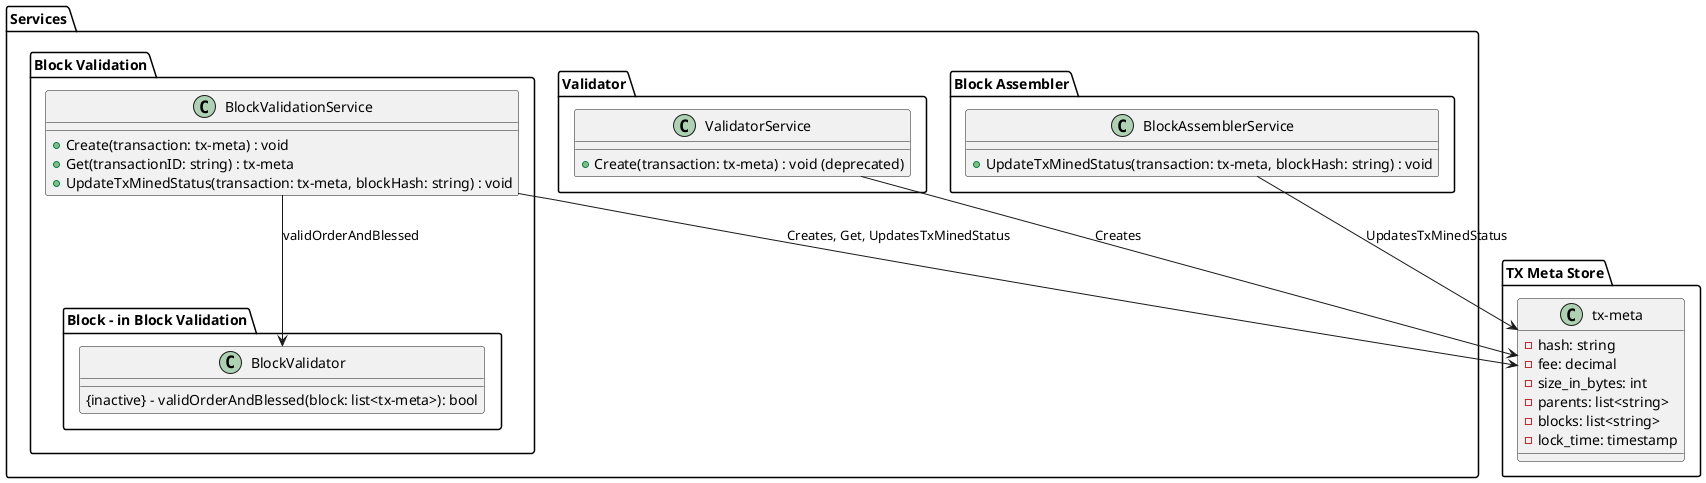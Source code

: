 @startuml

package "TX Meta Store" {
    class "tx-meta" {
        - hash: string
        - fee: decimal
        - size_in_bytes: int
        - parents: list<string>
        - blocks: list<string>
        - lock_time: timestamp
    }
}

package "Services" {

    package "Validator" {
        class "ValidatorService" {
            + Create(transaction: tx-meta) : void (deprecated)
        }
    }

    package "Block Assembler" {
        class "BlockAssemblerService" {
            + UpdateTxMinedStatus(transaction: tx-meta, blockHash: string) : void
        }
    }

    package "Block Validation" {
        class "BlockValidationService" {
            + Create(transaction: tx-meta) : void
            + Get(transactionID: string) : tx-meta
            + UpdateTxMinedStatus(transaction: tx-meta, blockHash: string) : void
        }

        package "Block - in Block Validation" {
            class "BlockValidator" {
                {inactive} - validOrderAndBlessed(block: list<tx-meta>): bool
            }
        }
    }
}

"ValidatorService" -down-> "tx-meta" : Creates
"BlockAssemblerService" -down-> "tx-meta" : UpdatesTxMinedStatus
"BlockValidationService" -down-> "tx-meta" : Creates, Get, UpdatesTxMinedStatus
"BlockValidationService" --> "BlockValidator" : validOrderAndBlessed

@enduml
